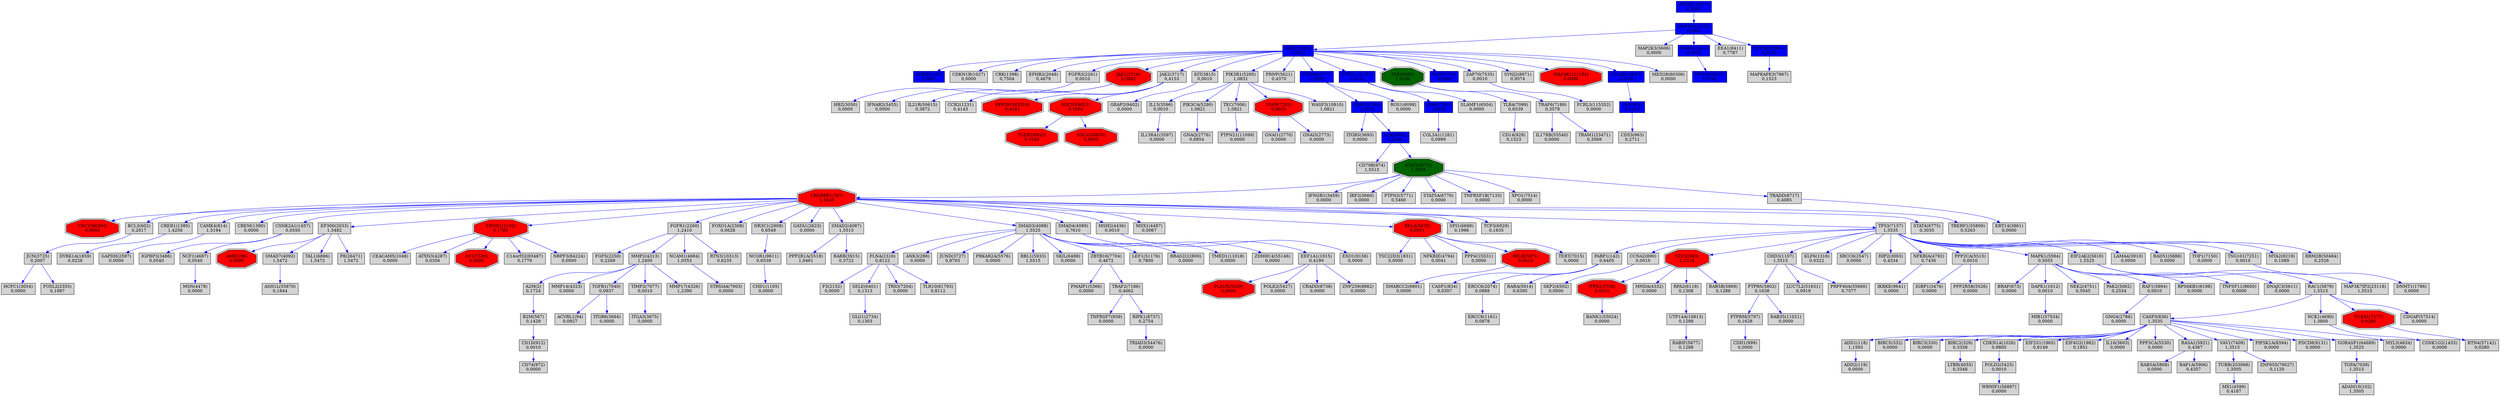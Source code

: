 digraph tmp_ans40 {
N_0 [shape = box, style = filled, fillcolor = lightgray, label = "ADD1(118)\n1,1593"];
N_1 [shape = box, style = filled, fillcolor = lightgray, label = "ADD2(119)\n0,0000"];
N_2 [shape = box, style = filled, fillcolor = lightgray, label = "PARP1(142)\n0,6405"];
N_3 [shape = box, style = filled, fillcolor = blue, label = "ADRB2(154)\n2,0067"];
N_4 [shape = doubleoctagon, style = filled, fillcolor = red, label = "AHR(196)\n0,0000"];
N_5 [shape = box, style = filled, fillcolor = lightgray, label = "A2M(2)\n0,1724"];
N_6 [shape = box, style = filled, fillcolor = lightgray, label = "ACVRL1(94)\n0,0927"];
N_7 [shape = box, style = filled, fillcolor = lightgray, label = "BIRC5(332)\n0,0000"];
N_8 [shape = box, style = filled, fillcolor = lightgray, label = "ADAM10(102)\n1,3505"];
N_9 [shape = box, style = filled, fillcolor = lightgray, label = "B2M(567)\n0,1429"];
N_10 [shape = box, style = filled, fillcolor = lightgray, label = "BRAF(673)\n0,0000"];
N_11 [shape = box, style = filled, fillcolor = blue, label = "DDR1(780)\n1,9302"];
N_12 [shape = box, style = filled, fillcolor = lightgray, label = "CASP1(834)\n0,0307"];
N_13 [shape = box, style = filled, fillcolor = lightgray, label = "CASP3(836)\n1,3535"];
N_14 [shape = box, style = filled, fillcolor = lightgray, label = "BIRC3(330)\n0,0000"];
N_15 [shape = box, style = filled, fillcolor = lightgray, label = "BIRC2(329)\n0,3358"];
N_16 [shape = box, style = filled, fillcolor = blue, label = "CD2(914)\n2,9128"];
N_17 [shape = box, style = filled, fillcolor = lightgray, label = "TNFRSF7(939)\n0,0000"];
N_18 [shape = box, style = filled, fillcolor = lightgray, label = "CD74(972)\n0,0000"];
N_19 [shape = box, style = filled, fillcolor = lightgray, label = "CD1D(912)\n0,0010"];
N_20 [shape = box, style = filled, fillcolor = lightgray, label = "CCNA2(890)\n0,0010"];
N_21 [shape = doubleoctagon, style = filled, fillcolor = red, label = "CDC2(983)\n0,1318"];
N_22 [shape = box, style = filled, fillcolor = lightgray, label = "CDH1(999)\n0,0000"];
N_23 [shape = box, style = filled, fillcolor = lightgray, label = "CDKN1A(1026)\n0,9805"];
N_24 [shape = box, style = filled, fillcolor = lightgray, label = "CHD3(1107)\n1,5515"];
N_25 [shape = doubleoctagon, style = filled, fillcolor = red, label = "CDC25B(994)\n0,0000"];
N_26 [shape = box, style = filled, fillcolor = lightgray, label = "CDKN1B(1027)\n0,0000"];
N_27 [shape = box, style = filled, fillcolor = lightgray, label = "CCR2(1231)\n0,4143"];
N_28 [shape = box, style = filled, fillcolor = lightgray, label = "BCL3(602)\n0,2017"];
N_29 [shape = box, style = filled, fillcolor = lightgray, label = "CREB1(1385)\n1,4256"];
N_30 [shape = doubleoctagon, style = filled, fillcolor = red, label = "CREBBP(1387)\n1,5545"];
N_31 [shape = box, style = filled, fillcolor = lightgray, label = "CAMK4(814)\n1,5194"];
N_32 [shape = box, style = filled, fillcolor = lightgray, label = "CREM(1390)\n0,0000"];
N_33 [shape = box, style = filled, fillcolor = lightgray, label = "CRK(1398)\n0,7504"];
N_34 [shape = box, style = filled, fillcolor = blue, label = "ZFP36L1(677)\n4,3942"];
N_35 [shape = box, style = filled, fillcolor = lightgray, label = "CSNK2A1(1457)\n0,0550"];
N_36 [shape = box, style = filled, fillcolor = blue, label = "MAPK14(1432)\n4,3932"];
N_37 [shape = box, style = filled, fillcolor = lightgray, label = "CD14(929)\n0,1523"];
N_38 [shape = box, style = filled, fillcolor = lightgray, label = "DAPK1(1612)\n0,0010"];
N_39 [shape = box, style = filled, fillcolor = lightgray, label = "ERCC8(1161)\n0,0878"];
N_40 [shape = box, style = filled, fillcolor = lightgray, label = "DNMT1(1786)\n0,0000"];
N_41 [shape = box, style = filled, fillcolor = lightgray, label = "TSC22D3(1831)\n0,0000"];
N_42 [shape = box, style = filled, fillcolor = lightgray, label = "EEF1A1(1915)\n0,4190"];
N_43 [shape = box, style = filled, fillcolor = lightgray, label = "KLF6(1316)\n0,0322"];
N_44 [shape = box, style = filled, fillcolor = lightgray, label = "EIF2S1(1965)\n0,8149"];
N_45 [shape = box, style = filled, fillcolor = lightgray, label = "EIF4G2(1982)\n0,1851"];
N_46 [shape = box, style = filled, fillcolor = lightgray, label = "EP300(2033)\n1,5482"];
N_47 [shape = box, style = filled, fillcolor = lightgray, label = "EPHB2(2048)\n0,4679"];
N_48 [shape = box, style = filled, fillcolor = lightgray, label = "CEACAM5(1048)\n0,0000"];
N_49 [shape = doubleoctagon, style = filled, fillcolor = red, label = "EWSR1(2130)\n0,1780"];
N_50 [shape = box, style = filled, fillcolor = lightgray, label = "F3(2152)\n0,0000"];
N_51 [shape = box, style = filled, fillcolor = blue, label = "DOK1(1796)\n1,5575"];
N_52 [shape = box, style = filled, fillcolor = lightgray, label = "COL3A1(1281)\n0,0989"];
N_53 [shape = box, style = filled, fillcolor = lightgray, label = "FGFR1(2260)\n1,2410"];
N_54 [shape = box, style = filled, fillcolor = lightgray, label = "FGF5(2250)\n0,2269"];
N_55 [shape = box, style = filled, fillcolor = lightgray, label = "FGFR3(2261)\n0,0010"];
N_56 [shape = box, style = filled, fillcolor = lightgray, label = "DYRK1A(1859)\n0,0228"];
N_57 [shape = box, style = filled, fillcolor = lightgray, label = "FLNA(2316)\n0,8122"];
N_58 [shape = box, style = filled, fillcolor = lightgray, label = "CD79B(974)\n1,5515"];
N_59 [shape = box, style = filled, fillcolor = lightgray, label = "FOXO1A(2308)\n0,0628"];
N_60 [shape = box, style = filled, fillcolor = lightgray, label = "GAPDH(2597)\n0,0000"];
N_61 [shape = box, style = filled, fillcolor = lightgray, label = "XRCC6(2547)\n0,0000"];
N_62 [shape = box, style = filled, fillcolor = lightgray, label = "CD53(963)\n0,2711"];
N_63 [shape = box, style = filled, fillcolor = lightgray, label = "GNAI1(2770)\n0,0000"];
N_64 [shape = box, style = filled, fillcolor = lightgray, label = "GNAI3(2773)\n0,0000"];
N_65 [shape = box, style = filled, fillcolor = lightgray, label = "GNAQ(2776)\n0,6854"];
N_66 [shape = box, style = filled, fillcolor = blue, label = "GRB2(2885)\n4,3922"];
N_67 [shape = box, style = filled, fillcolor = lightgray, label = "NR3C1(2908)\n0,6549"];
N_68 [shape = box, style = filled, fillcolor = lightgray, label = "ERCC6(2074)\n0,0888"];
N_69 [shape = box, style = filled, fillcolor = lightgray, label = "HBZ(3050)\n0,0000"];
N_70 [shape = box, style = filled, fillcolor = lightgray, label = "HCFC1(3054)\n0,0000"];
N_71 [shape = box, style = filled, fillcolor = lightgray, label = "CHD1(1105)\n0,0000"];
N_72 [shape = box, style = filled, fillcolor = lightgray, label = "IFNAR2(3455)\n0,0000"];
N_73 [shape = box, style = filled, fillcolor = lightgray, label = "IFNGR1(3459)\n0,0000"];
N_74 [shape = box, style = filled, fillcolor = lightgray, label = "IL13(3596)\n0,0010"];
N_75 [shape = box, style = filled, fillcolor = lightgray, label = "IL16(3603)\n0,0000"];
N_76 [shape = box, style = filled, fillcolor = lightgray, label = "ITGA3(3675)\n0,0000"];
N_77 [shape = box, style = filled, fillcolor = lightgray, label = "ITGB5(3693)\n0,0000"];
N_78 [shape = doubleoctagon, style = filled, fillcolor = red, label = "ITPR1(3708)\n0,0010"];
N_79 [shape = doubleoctagon, style = filled, fillcolor = red, label = "JAK1(3716)\n0,3882"];
N_80 [shape = box, style = filled, fillcolor = lightgray, label = "JAK2(3717)\n0,4153"];
N_81 [shape = box, style = filled, fillcolor = lightgray, label = "JUN(3725)\n0,2007"];
N_82 [shape = box, style = filled, fillcolor = lightgray, label = "FOSL2(2355)\n0,1997"];
N_83 [shape = box, style = filled, fillcolor = lightgray, label = "ANK3(288)\n0,0000"];
N_84 [shape = box, style = filled, fillcolor = lightgray, label = "KIT(3815)\n0,0010"];
N_85 [shape = box, style = filled, fillcolor = lightgray, label = "IGFBP3(3486)\n0,0540"];
N_86 [shape = box, style = filled, fillcolor = blue, label = "LCK(3932)\n1,5565"];
N_87 [shape = box, style = filled, fillcolor = lightgray, label = "GATA1(2623)\n0,0000"];
N_88 [shape = box, style = filled, fillcolor = lightgray, label = "LTBR(4055)\n0,3348"];
N_89 [shape = box, style = filled, fillcolor = lightgray, label = "SMAD2(4087)\n1,5515"];
N_90 [shape = box, style = filled, fillcolor = lightgray, label = "JUND(3727)\n0,8703"];
N_91 [shape = box, style = filled, fillcolor = lightgray, label = "SMAD3(4088)\n1,5525"];
N_92 [shape = box, style = filled, fillcolor = lightgray, label = "SMAD4(4089)\n0,7610"];
N_93 [shape = box, style = filled, fillcolor = lightgray, label = "SMAD7(4092)\n1,5472"];
N_94 [shape = box, style = filled, fillcolor = lightgray, label = "IGBP1(3476)\n0,0000"];
N_95 [shape = box, style = filled, fillcolor = lightgray, label = "MMP2(4313)\n1,2400"];
N_96 [shape = box, style = filled, fillcolor = lightgray, label = "MSH2(4436)\n0,0010"];
N_97 [shape = box, style = filled, fillcolor = lightgray, label = "MSN(4478)\n0,0000"];
N_98 [shape = box, style = filled, fillcolor = lightgray, label = "MSX1(4487)\n0,5067"];
N_99 [shape = box, style = filled, fillcolor = lightgray, label = "MX1(4599)\n0,4187"];
N_100 [shape = box, style = filled, fillcolor = lightgray, label = "NCAM1(4684)\n1,0553"];
N_101 [shape = box, style = filled, fillcolor = lightgray, label = "NCF1(4687)\n0,0540"];
N_102 [shape = box, style = filled, fillcolor = lightgray, label = "CSNK1G2(1455)\n0,0000"];
N_103 [shape = box, style = filled, fillcolor = lightgray, label = "HIP2(3093)\n0,4334"];
N_104 [shape = box, style = filled, fillcolor = lightgray, label = "NCK1(4690)\n1,3800"];
N_105 [shape = box, style = filled, fillcolor = lightgray, label = "NEK2(4751)\n0,5045"];
N_106 [shape = box, style = filled, fillcolor = lightgray, label = "IRF2(3660)\n0,0000"];
N_107 [shape = box, style = filled, fillcolor = lightgray, label = "GLG1(2734)\n0,1303"];
N_108 [shape = box, style = filled, fillcolor = lightgray, label = "NFKBIA(4792)\n0,7430"];
N_109 [shape = box, style = filled, fillcolor = lightgray, label = "PAK2(5062)\n0,2554"];
N_110 [shape = box, style = filled, fillcolor = lightgray, label = "PIK3R1(5295)\n1,0831"];
N_111 [shape = box, style = filled, fillcolor = lightgray, label = "PIK3CA(5290)\n1,0821"];
N_112 [shape = box, style = filled, fillcolor = lightgray, label = "KRT14(3861)\n0,0000"];
N_113 [shape = box, style = filled, fillcolor = lightgray, label = "PMAIP1(5366)\n0,0000"];
N_114 [shape = box, style = filled, fillcolor = lightgray, label = "PPP2CA(5515)\n0,0010"];
N_115 [shape = doubleoctagon, style = filled, fillcolor = red, label = "PPP2R1B(5519)\n0,4143"];
N_116 [shape = box, style = filled, fillcolor = lightgray, label = "PPP2R1A(5518)\n1,0461"];
N_117 [shape = box, style = filled, fillcolor = lightgray, label = "PPP3CA(5530)\n0,0000"];
N_118 [shape = box, style = filled, fillcolor = lightgray, label = "NFKBIE(4794)\n0,0041"];
N_119 [shape = box, style = filled, fillcolor = lightgray, label = "PRKAR2A(5576)\n0,0000"];
N_120 [shape = box, style = filled, fillcolor = lightgray, label = "MAPK1(5594)\n0,5055"];
N_121 [shape = box, style = filled, fillcolor = lightgray, label = "EIF2AK2(5610)\n1,5525"];
N_122 [shape = box, style = filled, fillcolor = lightgray, label = "DNAJC3(5611)\n0,0000"];
N_123 [shape = box, style = filled, fillcolor = lightgray, label = "PRNP(5621)\n0,4370"];
N_124 [shape = box, style = filled, fillcolor = lightgray, label = "ATXN3(4287)\n0,0356"];
N_125 [shape = box, style = filled, fillcolor = lightgray, label = "LAMA4(3910)\n0,0000"];
N_126 [shape = box, style = filled, fillcolor = blue, label = "PTPN6(5777)\n1,5585"];
N_127 [shape = box, style = filled, fillcolor = lightgray, label = "PTPRM(5797)\n0,1628"];
N_128 [shape = box, style = filled, fillcolor = blue, label = "PTPN11(5781)\n1,9312"];
N_129 [shape = box, style = filled, fillcolor = lightgray, label = "RAB5A(5868)\n0,0000"];
N_130 [shape = box, style = filled, fillcolor = lightgray, label = "RAC1(5879)\n1,5515"];
N_131 [shape = box, style = filled, fillcolor = lightgray, label = "RAD51(5888)\n0,0000"];
N_132 [shape = box, style = filled, fillcolor = lightgray, label = "RAF1(5894)\n0,0010"];
N_133 [shape = box, style = filled, fillcolor = lightgray, label = "GNG4(2786)\n0,0000"];
N_134 [shape = box, style = filled, fillcolor = lightgray, label = "RAP1A(5906)\n0,4357"];
N_135 [shape = box, style = filled, fillcolor = lightgray, label = "RASA1(5921)\n0,4367"];
N_136 [shape = box, style = filled, fillcolor = lightgray, label = "MNDA(4332)\n0,0000"];
N_137 [shape = box, style = filled, fillcolor = lightgray, label = "RARA(5914)\n0,6395"];
N_138 [shape = box, style = filled, fillcolor = lightgray, label = "RBL1(5933)\n1,5515"];
N_139 [shape = box, style = filled, fillcolor = lightgray, label = "PPP4C(5531)\n0,0000"];
N_140 [shape = doubleoctagon, style = filled, fillcolor = red, label = "RELA(5970)\n0,0051"];
N_141 [shape = doubleoctagon, style = filled, fillcolor = red, label = "RELB(5971)\n0,0010"];
N_142 [shape = box, style = filled, fillcolor = lightgray, label = "RPA2(6118)\n0,1308"];
N_143 [shape = box, style = filled, fillcolor = lightgray, label = "RARB(5915)\n0,3722"];
N_144 [shape = box, style = filled, fillcolor = lightgray, label = "MAP2K3(5606)\n0,0000"];
N_145 [shape = box, style = filled, fillcolor = lightgray, label = "MMP14(4323)\n0,0000"];
N_146 [shape = box, style = filled, fillcolor = lightgray, label = "SELE(6401)\n0,1313"];
N_147 [shape = box, style = filled, fillcolor = lightgray, label = "PTPN2(5771)\n0,5460"];
N_148 [shape = box, style = filled, fillcolor = lightgray, label = "SKIL(6498)\n0,0000"];
N_149 [shape = box, style = filled, fillcolor = lightgray, label = "SLAMF1(6504)\n0,0000"];
N_150 [shape = box, style = filled, fillcolor = lightgray, label = "SPI1(6688)\n0,1996"];
N_151 [shape = doubleoctagon, style = filled, fillcolor = darkgreen, label = "STAT1(6772)\n1,5555"];
N_152 [shape = box, style = filled, fillcolor = lightgray, label = "STAT5A(6776)\n0,0000"];
N_153 [shape = box, style = filled, fillcolor = lightgray, label = "RPS6KB1(6198)\n0,0000"];
N_154 [shape = doubleoctagon, style = filled, fillcolor = red, label = "PLAUR(5329)\n0,0000"];
N_155 [shape = doubleoctagon, style = filled, fillcolor = darkgreen, label = "SYK(6850)\n2,9256"];
N_156 [shape = doubleoctagon, style = filled, fillcolor = red, label = "TCEB2(6923)\n0,1045"];
N_157 [shape = box, style = filled, fillcolor = lightgray, label = "TCF3(6929)\n0,1635"];
N_158 [shape = box, style = filled, fillcolor = lightgray, label = "TAL1(6886)\n1,5472"];
N_159 [shape = box, style = filled, fillcolor = lightgray, label = "SKP2(6502)\n0,0000"];
N_160 [shape = box, style = filled, fillcolor = lightgray, label = "TEC(7006)\n1,0821"];
N_161 [shape = box, style = filled, fillcolor = lightgray, label = "TERT(7015)\n0,0000"];
N_162 [shape = box, style = filled, fillcolor = lightgray, label = "RAB5B(5869)\n0,1288"];
N_163 [shape = box, style = filled, fillcolor = lightgray, label = "TGFA(7039)\n1,3515"];
N_164 [shape = box, style = filled, fillcolor = lightgray, label = "ITGB6(3694)\n0,0000"];
N_165 [shape = box, style = filled, fillcolor = lightgray, label = "TGFB1(7040)\n0,0937"];
N_166 [shape = box, style = filled, fillcolor = lightgray, label = "POLE2(5427)\n0,0000"];
N_167 [shape = box, style = filled, fillcolor = lightgray, label = "TLR4(7099)\n0,6539"];
N_168 [shape = box, style = filled, fillcolor = lightgray, label = "TOP1(7150)\n0,0000"];
N_169 [shape = box, style = filled, fillcolor = lightgray, label = "TP53(7157)\n1,5535"];
N_170 [shape = box, style = filled, fillcolor = lightgray, label = "TNFRSF1B(7133)\n0,0000"];
N_171 [shape = box, style = filled, fillcolor = lightgray, label = "TRAF2(7186)\n0,4662"];
N_172 [shape = box, style = filled, fillcolor = lightgray, label = "TRAF6(7189)\n0,3579"];
N_173 [shape = doubleoctagon, style = filled, fillcolor = red, label = "TSHR(7253)\n0,0010"];
N_174 [shape = box, style = filled, fillcolor = lightgray, label = "TSG101(7251)\n0,0010"];
N_175 [shape = doubleoctagon, style = filled, fillcolor = red, label = "TUBA1(7277)\n0,0290"];
N_176 [shape = box, style = filled, fillcolor = blue, label = "WAS(7454)\n3,5538"];
N_177 [shape = box, style = filled, fillcolor = lightgray, label = "POLD2(5425)\n0,0010"];
N_178 [shape = box, style = filled, fillcolor = lightgray, label = "XPO1(7514)\n0,0000"];
N_179 [shape = box, style = filled, fillcolor = lightgray, label = "VAV1(7409)\n1,3515"];
N_180 [shape = box, style = filled, fillcolor = lightgray, label = "ZAP70(7535)\n0,0010"];
N_181 [shape = box, style = filled, fillcolor = lightgray, label = "ZBTB16(7704)\n0,4672"];
N_182 [shape = box, style = filled, fillcolor = lightgray, label = "ST8SIA4(7903)\n0,0000"];
N_183 [shape = box, style = filled, fillcolor = blue, label = "MARS(4141)\n4,3922"];
N_184 [shape = doubleoctagon, style = filled, fillcolor = red, label = "SF1(7536)\n0,0000"];
N_185 [shape = box, style = filled, fillcolor = lightgray, label = "EEA1(8411)\n0,7787"];
N_186 [shape = box, style = filled, fillcolor = lightgray, label = "PTPRS(5802)\n0,1638"];
N_187 [shape = box, style = filled, fillcolor = lightgray, label = "TNFSF11(8600)\n0,0000"];
N_188 [shape = box, style = filled, fillcolor = lightgray, label = "PIP5K1A(8394)\n0,0000"];
N_189 [shape = box, style = filled, fillcolor = lightgray, label = "TRADD(8717)\n0,4085"];
N_190 [shape = box, style = filled, fillcolor = lightgray, label = "RIPK1(8737)\n0,2754"];
N_191 [shape = box, style = filled, fillcolor = lightgray, label = "SYNJ2(8871)\n0,9574"];
N_192 [shape = doubleoctagon, style = filled, fillcolor = red, label = "SOCS2(8835)\n0,0000"];
N_193 [shape = box, style = filled, fillcolor = lightgray, label = "SMARCC2(6601)\n0,0000"];
N_194 [shape = box, style = filled, fillcolor = lightgray, label = "STAT4(6775)\n0,3035"];
N_195 [shape = box, style = filled, fillcolor = lightgray, label = "NCOR1(9611)\n0,6539"];
N_196 [shape = box, style = filled, fillcolor = blue, label = "PPM1F(9647)\n1,9750"];
N_197 [shape = box, style = filled, fillcolor = lightgray, label = "GRAP2(9402)\n0,0000"];
N_198 [shape = box, style = filled, fillcolor = lightgray, label = "PDCD8(9131)\n0,0000"];
N_199 [shape = box, style = filled, fillcolor = lightgray, label = "IKBKE(9641)\n0,0000"];
N_200 [shape = box, style = filled, fillcolor = lightgray, label = "RTN3(10313)\n0,6235"];
N_201 [shape = box, style = filled, fillcolor = lightgray, label = "ROS1(6098)\n0,0000"];
N_202 [shape = box, style = filled, fillcolor = lightgray, label = "RABIF(5877)\n0,1288"];
N_203 [shape = box, style = filled, fillcolor = lightgray, label = "UTP14A(10813)\n0,1298"];
N_204 [shape = box, style = filled, fillcolor = lightgray, label = "CRADD(8738)\n0,0000"];
N_205 [shape = doubleoctagon, style = filled, fillcolor = red, label = "MAP4K1(11184)\n0,0000"];
N_206 [shape = box, style = filled, fillcolor = lightgray, label = "MTA2(9219)\n0,1089"];
N_207 [shape = box, style = filled, fillcolor = blue, label = "CD2AP(23607)\n2,9138"];
N_208 [shape = box, style = filled, fillcolor = lightgray, label = "MAPKAPK3(7867)\n0,1523"];
N_209 [shape = box, style = filled, fillcolor = lightgray, label = "LEF1(51176)\n0,7800"];
N_210 [shape = box, style = filled, fillcolor = lightgray, label = "LUC7L2(51631)\n0,0919"];
N_211 [shape = box, style = filled, fillcolor = lightgray, label = "TRIAD3(54476)\n0,0000"];
N_212 [shape = box, style = filled, fillcolor = lightgray, label = "RRAS2(22800)\n0,0000"];
N_213 [shape = box, style = filled, fillcolor = lightgray, label = "PRPF40A(55660)\n0,7577"];
N_214 [shape = box, style = filled, fillcolor = lightgray, label = "ZNF259(8882)\n0,0000"];
N_215 [shape = box, style = filled, fillcolor = lightgray, label = "WRNIP1(56897)\n0,0000"];
N_216 [shape = box, style = filled, fillcolor = lightgray, label = "IL21R(50615)\n0,3872"];
N_217 [shape = box, style = filled, fillcolor = lightgray, label = "GORASP1(64689)\n1,3525"];
N_218 [shape = box, style = filled, fillcolor = lightgray, label = "IL17RB(55540)\n0,0000"];
N_219 [shape = box, style = filled, fillcolor = lightgray, label = "RTN4(57142)\n0,0280"];
N_220 [shape = box, style = filled, fillcolor = lightgray, label = "RAB35(11021)\n0,0000"];
N_221 [shape = box, style = filled, fillcolor = lightgray, label = "MED28(80306)\n0,0000"];
N_222 [shape = box, style = filled, fillcolor = lightgray, label = "C14orf32(93487)\n0,1770"];
N_223 [shape = box, style = filled, fillcolor = lightgray, label = "TRAM1(23471)\n0,3569"];
N_224 [shape = box, style = filled, fillcolor = lightgray, label = "NBPF3(84224)\n0,0000"];
N_225 [shape = box, style = filled, fillcolor = lightgray, label = "WASF3(10810)\n1,0821"];
N_226 [shape = box, style = filled, fillcolor = lightgray, label = "TUBB(203068)\n1,3505"];
N_227 [shape = box, style = filled, fillcolor = lightgray, label = "MAP3K7IP2(23118)\n1,5515"];
N_228 [shape = box, style = filled, fillcolor = lightgray, label = "TRIO(7204)\n0,0000"];
N_229 [shape = box, style = filled, fillcolor = lightgray, label = "PTPN21(11099)\n0,0000"];
N_230 [shape = box, style = filled, fillcolor = lightgray, label = "MYL3(4634)\n0,0000"];
N_231 [shape = box, style = filled, fillcolor = lightgray, label = "TLR10(81793)\n0,8112"];
N_232 [shape = box, style = filled, fillcolor = lightgray, label = "ZNF655(79027)\n0,1120"];
N_233 [shape = box, style = filled, fillcolor = lightgray, label = "TRERF1(55809)\n0,5263"];
N_234 [shape = doubleoctagon, style = filled, fillcolor = red, label = "SOCS3(9021)\n0,1055"];
N_235 [shape = box, style = filled, fillcolor = blue, label = "EEF2K(29904)\n4,0125"];
N_236 [shape = box, style = filled, fillcolor = lightgray, label = "CDGAP(57514)\n0,0000"];
N_237 [shape = box, style = filled, fillcolor = lightgray, label = "MIB1(57534)\n0,0000"];
N_238 [shape = box, style = filled, fillcolor = lightgray, label = "IL13RA1(3597)\n0,0000"];
N_239 [shape = box, style = filled, fillcolor = lightgray, label = "P8(26471)\n1,5472"];
N_240 [shape = box, style = filled, fillcolor = lightgray, label = "TIMP2(7077)\n0,0010"];
N_241 [shape = box, style = filled, fillcolor = lightgray, label = "BANK1(55024)\n0,0000"];
N_242 [shape = box, style = filled, fillcolor = lightgray, label = "MMP17(4326)\n1,2390"];
N_243 [shape = box, style = filled, fillcolor = lightgray, label = "TMED1(11018)\n0,0000"];
N_244 [shape = box, style = filled, fillcolor = lightgray, label = "ZDHHC4(55146)\n0,0000"];
N_245 [shape = box, style = filled, fillcolor = lightgray, label = "ASH1L(55870)\n0,1844"];
N_246 [shape = box, style = filled, fillcolor = lightgray, label = "EXO1(9156)\n0,0000"];
N_247 [shape = box, style = filled, fillcolor = lightgray, label = "PPP2R5B(5526)\n0,0000"];
N_248 [shape = box, style = filled, fillcolor = lightgray, label = "RRM2B(50484)\n0,2526"];
N_249 [shape = box, style = filled, fillcolor = lightgray, label = "FCRL3(115352)\n0,0000"];
N_0 -> N_1 [ color = blue ];
N_5 -> N_9 [ color = blue ];
N_2 -> N_12 [ color = blue ];
N_13 -> N_0 [ color = blue ];
N_13 -> N_7 [ color = blue ];
N_13 -> N_14 [ color = blue ];
N_13 -> N_15 [ color = blue ];
N_9 -> N_19 [ color = blue ];
N_19 -> N_18 [ color = blue ];
N_13 -> N_23 [ color = blue ];
N_30 -> N_25 [ color = blue ];
N_30 -> N_28 [ color = blue ];
N_30 -> N_29 [ color = blue ];
N_30 -> N_31 [ color = blue ];
N_30 -> N_32 [ color = blue ];
N_30 -> N_35 [ color = blue ];
N_34 -> N_36 [ color = blue ];
N_13 -> N_44 [ color = blue ];
N_13 -> N_45 [ color = blue ];
N_46 -> N_4 [ color = blue ];
N_30 -> N_46 [ color = blue ];
N_30 -> N_49 [ color = blue ];
N_49 -> N_48 [ color = blue ];
N_11 -> N_52 [ color = blue ];
N_30 -> N_53 [ color = blue ];
N_53 -> N_54 [ color = blue ];
N_29 -> N_56 [ color = blue ];
N_57 -> N_50 [ color = blue ];
N_30 -> N_59 [ color = blue ];
N_31 -> N_60 [ color = blue ];
N_16 -> N_62 [ color = blue ];
N_66 -> N_3 [ color = blue ];
N_66 -> N_26 [ color = blue ];
N_66 -> N_33 [ color = blue ];
N_36 -> N_66 [ color = blue ];
N_66 -> N_47 [ color = blue ];
N_66 -> N_55 [ color = blue ];
N_30 -> N_67 [ color = blue ];
N_2 -> N_68 [ color = blue ];
N_68 -> N_39 [ color = blue ];
N_55 -> N_69 [ color = blue ];
N_13 -> N_75 [ color = blue ];
N_51 -> N_77 [ color = blue ];
N_21 -> N_78 [ color = blue ];
N_66 -> N_79 [ color = blue ];
N_79 -> N_72 [ color = blue ];
N_80 -> N_27 [ color = blue ];
N_66 -> N_80 [ color = blue ];
N_28 -> N_81 [ color = blue ];
N_81 -> N_70 [ color = blue ];
N_81 -> N_82 [ color = blue ];
N_66 -> N_84 [ color = blue ];
N_35 -> N_85 [ color = blue ];
N_51 -> N_86 [ color = blue ];
N_86 -> N_58 [ color = blue ];
N_30 -> N_87 [ color = blue ];
N_15 -> N_88 [ color = blue ];
N_30 -> N_89 [ color = blue ];
N_30 -> N_91 [ color = blue ];
N_91 -> N_57 [ color = blue ];
N_91 -> N_83 [ color = blue ];
N_91 -> N_90 [ color = blue ];
N_30 -> N_92 [ color = blue ];
N_92 -> N_42 [ color = blue ];
N_46 -> N_93 [ color = blue ];
N_95 -> N_5 [ color = blue ];
N_53 -> N_95 [ color = blue ];
N_30 -> N_96 [ color = blue ];
N_30 -> N_98 [ color = blue ];
N_53 -> N_100 [ color = blue ];
N_35 -> N_101 [ color = blue ];
N_101 -> N_97 [ color = blue ];
N_104 -> N_102 [ color = blue ];
N_66 -> N_110 [ color = blue ];
N_110 -> N_74 [ color = blue ];
N_111 -> N_65 [ color = blue ];
N_110 -> N_111 [ color = blue ];
N_114 -> N_94 [ color = blue ];
N_80 -> N_115 [ color = blue ];
N_89 -> N_116 [ color = blue ];
N_13 -> N_117 [ color = blue ];
N_91 -> N_119 [ color = blue ];
N_120 -> N_10 [ color = blue ];
N_120 -> N_38 [ color = blue ];
N_120 -> N_105 [ color = blue ];
N_120 -> N_109 [ color = blue ];
N_121 -> N_122 [ color = blue ];
N_66 -> N_123 [ color = blue ];
N_49 -> N_124 [ color = blue ];
N_126 -> N_51 [ color = blue ];
N_66 -> N_126 [ color = blue ];
N_127 -> N_22 [ color = blue ];
N_128 -> N_11 [ color = blue ];
N_66 -> N_128 [ color = blue ];
N_130 -> N_13 [ color = blue ];
N_130 -> N_104 [ color = blue ];
N_121 -> N_130 [ color = blue ];
N_120 -> N_132 [ color = blue ];
N_132 -> N_133 [ color = blue ];
N_13 -> N_135 [ color = blue ];
N_135 -> N_129 [ color = blue ];
N_135 -> N_134 [ color = blue ];
N_21 -> N_136 [ color = blue ];
N_2 -> N_137 [ color = blue ];
N_91 -> N_138 [ color = blue ];
N_30 -> N_140 [ color = blue ];
N_140 -> N_41 [ color = blue ];
N_140 -> N_118 [ color = blue ];
N_140 -> N_139 [ color = blue ];
N_140 -> N_141 [ color = blue ];
N_21 -> N_142 [ color = blue ];
N_89 -> N_143 [ color = blue ];
N_36 -> N_144 [ color = blue ];
N_95 -> N_145 [ color = blue ];
N_57 -> N_146 [ color = blue ];
N_146 -> N_107 [ color = blue ];
N_91 -> N_148 [ color = blue ];
N_128 -> N_149 [ color = blue ];
N_30 -> N_150 [ color = blue ];
N_151 -> N_30 [ color = blue ];
N_151 -> N_73 [ color = blue ];
N_86 -> N_151 [ color = blue ];
N_151 -> N_106 [ color = blue ];
N_151 -> N_147 [ color = blue ];
N_151 -> N_152 [ color = blue ];
N_120 -> N_153 [ color = blue ];
N_42 -> N_154 [ color = blue ];
N_66 -> N_155 [ color = blue ];
N_30 -> N_157 [ color = blue ];
N_46 -> N_158 [ color = blue ];
N_20 -> N_159 [ color = blue ];
N_110 -> N_160 [ color = blue ];
N_140 -> N_161 [ color = blue ];
N_21 -> N_162 [ color = blue ];
N_163 -> N_8 [ color = blue ];
N_165 -> N_6 [ color = blue ];
N_95 -> N_165 [ color = blue ];
N_165 -> N_164 [ color = blue ];
N_42 -> N_166 [ color = blue ];
N_167 -> N_37 [ color = blue ];
N_155 -> N_167 [ color = blue ];
N_169 -> N_2 [ color = blue ];
N_169 -> N_20 [ color = blue ];
N_169 -> N_21 [ color = blue ];
N_169 -> N_24 [ color = blue ];
N_30 -> N_169 [ color = blue ];
N_169 -> N_43 [ color = blue ];
N_169 -> N_61 [ color = blue ];
N_169 -> N_103 [ color = blue ];
N_169 -> N_108 [ color = blue ];
N_169 -> N_114 [ color = blue ];
N_169 -> N_120 [ color = blue ];
N_169 -> N_121 [ color = blue ];
N_169 -> N_125 [ color = blue ];
N_169 -> N_131 [ color = blue ];
N_169 -> N_168 [ color = blue ];
N_151 -> N_170 [ color = blue ];
N_171 -> N_17 [ color = blue ];
N_155 -> N_172 [ color = blue ];
N_173 -> N_63 [ color = blue ];
N_173 -> N_64 [ color = blue ];
N_110 -> N_173 [ color = blue ];
N_174 -> N_40 [ color = blue ];
N_169 -> N_174 [ color = blue ];
N_130 -> N_175 [ color = blue ];
N_66 -> N_176 [ color = blue ];
N_23 -> N_177 [ color = blue ];
N_151 -> N_178 [ color = blue ];
N_13 -> N_179 [ color = blue ];
N_66 -> N_180 [ color = blue ];
N_91 -> N_181 [ color = blue ];
N_181 -> N_113 [ color = blue ];
N_181 -> N_171 [ color = blue ];
N_100 -> N_182 [ color = blue ];
N_36 -> N_183 [ color = blue ];
N_49 -> N_184 [ color = blue ];
N_36 -> N_185 [ color = blue ];
N_24 -> N_186 [ color = blue ];
N_186 -> N_127 [ color = blue ];
N_120 -> N_187 [ color = blue ];
N_13 -> N_188 [ color = blue ];
N_189 -> N_112 [ color = blue ];
N_151 -> N_189 [ color = blue ];
N_171 -> N_190 [ color = blue ];
N_66 -> N_191 [ color = blue ];
N_141 -> N_193 [ color = blue ];
N_30 -> N_194 [ color = blue ];
N_67 -> N_195 [ color = blue ];
N_195 -> N_71 [ color = blue ];
N_183 -> N_196 [ color = blue ];
N_84 -> N_197 [ color = blue ];
N_13 -> N_198 [ color = blue ];
N_108 -> N_199 [ color = blue ];
N_53 -> N_200 [ color = blue ];
N_126 -> N_201 [ color = blue ];
N_142 -> N_203 [ color = blue ];
N_203 -> N_202 [ color = blue ];
N_42 -> N_204 [ color = blue ];
N_66 -> N_205 [ color = blue ];
N_169 -> N_206 [ color = blue ];
N_207 -> N_16 [ color = blue ];
N_66 -> N_207 [ color = blue ];
N_91 -> N_209 [ color = blue ];
N_24 -> N_210 [ color = blue ];
N_190 -> N_211 [ color = blue ];
N_91 -> N_212 [ color = blue ];
N_24 -> N_213 [ color = blue ];
N_42 -> N_214 [ color = blue ];
N_177 -> N_215 [ color = blue ];
N_79 -> N_216 [ color = blue ];
N_13 -> N_217 [ color = blue ];
N_217 -> N_163 [ color = blue ];
N_172 -> N_218 [ color = blue ];
N_175 -> N_219 [ color = blue ];
N_186 -> N_220 [ color = blue ];
N_66 -> N_221 [ color = blue ];
N_49 -> N_222 [ color = blue ];
N_172 -> N_223 [ color = blue ];
N_49 -> N_224 [ color = blue ];
N_110 -> N_225 [ color = blue ];
N_226 -> N_99 [ color = blue ];
N_179 -> N_226 [ color = blue ];
N_121 -> N_227 [ color = blue ];
N_57 -> N_228 [ color = blue ];
N_160 -> N_229 [ color = blue ];
N_13 -> N_230 [ color = blue ];
N_57 -> N_231 [ color = blue ];
N_179 -> N_232 [ color = blue ];
N_30 -> N_233 [ color = blue ];
N_80 -> N_234 [ color = blue ];
N_234 -> N_156 [ color = blue ];
N_234 -> N_192 [ color = blue ];
N_36 -> N_235 [ color = blue ];
N_235 -> N_208 [ color = blue ];
N_130 -> N_236 [ color = blue ];
N_38 -> N_237 [ color = blue ];
N_74 -> N_238 [ color = blue ];
N_46 -> N_239 [ color = blue ];
N_240 -> N_76 [ color = blue ];
N_95 -> N_240 [ color = blue ];
N_78 -> N_241 [ color = blue ];
N_95 -> N_242 [ color = blue ];
N_91 -> N_243 [ color = blue ];
N_91 -> N_244 [ color = blue ];
N_93 -> N_245 [ color = blue ];
N_96 -> N_246 [ color = blue ];
N_114 -> N_247 [ color = blue ];
N_169 -> N_248 [ color = blue ];
N_180 -> N_249 [ color = blue ];
}
